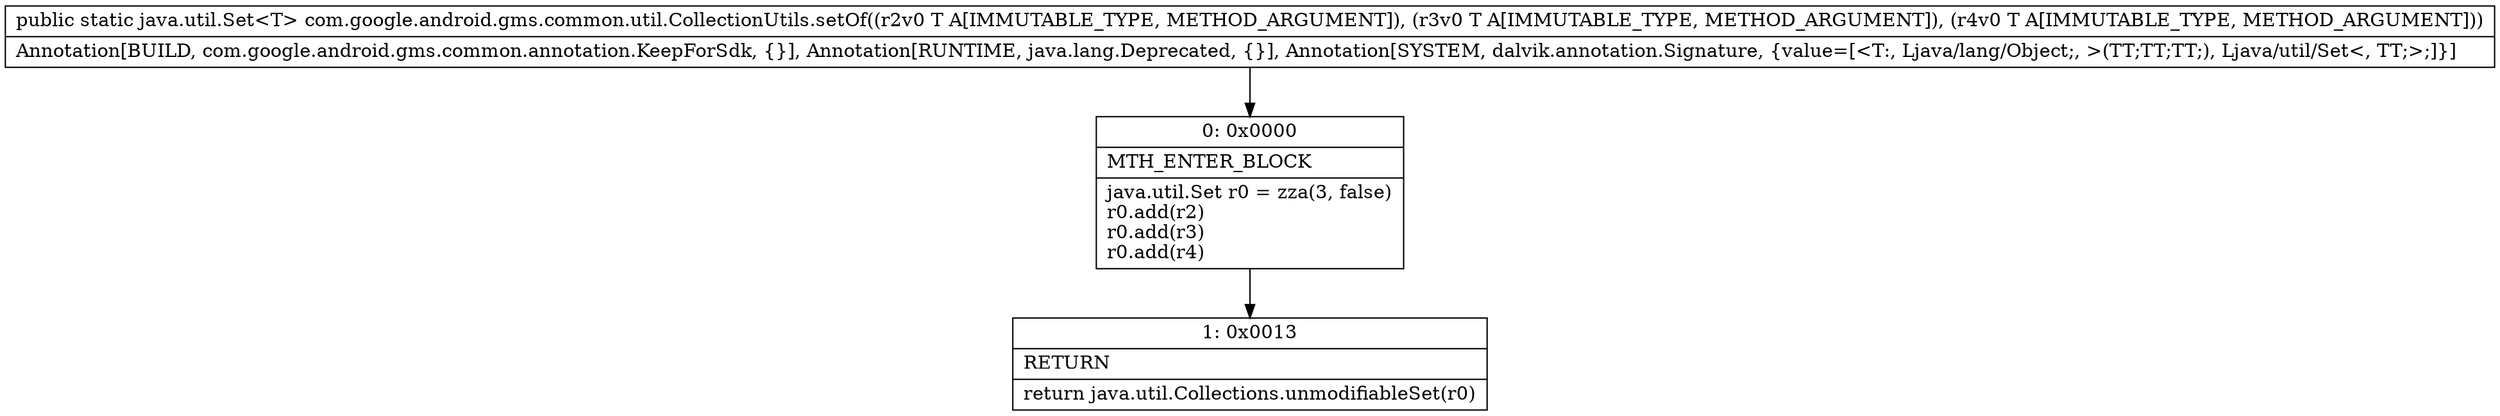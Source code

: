 digraph "CFG forcom.google.android.gms.common.util.CollectionUtils.setOf(Ljava\/lang\/Object;Ljava\/lang\/Object;Ljava\/lang\/Object;)Ljava\/util\/Set;" {
Node_0 [shape=record,label="{0\:\ 0x0000|MTH_ENTER_BLOCK\l|java.util.Set r0 = zza(3, false)\lr0.add(r2)\lr0.add(r3)\lr0.add(r4)\l}"];
Node_1 [shape=record,label="{1\:\ 0x0013|RETURN\l|return java.util.Collections.unmodifiableSet(r0)\l}"];
MethodNode[shape=record,label="{public static java.util.Set\<T\> com.google.android.gms.common.util.CollectionUtils.setOf((r2v0 T A[IMMUTABLE_TYPE, METHOD_ARGUMENT]), (r3v0 T A[IMMUTABLE_TYPE, METHOD_ARGUMENT]), (r4v0 T A[IMMUTABLE_TYPE, METHOD_ARGUMENT]))  | Annotation[BUILD, com.google.android.gms.common.annotation.KeepForSdk, \{\}], Annotation[RUNTIME, java.lang.Deprecated, \{\}], Annotation[SYSTEM, dalvik.annotation.Signature, \{value=[\<T:, Ljava\/lang\/Object;, \>(TT;TT;TT;), Ljava\/util\/Set\<, TT;\>;]\}]\l}"];
MethodNode -> Node_0;
Node_0 -> Node_1;
}

